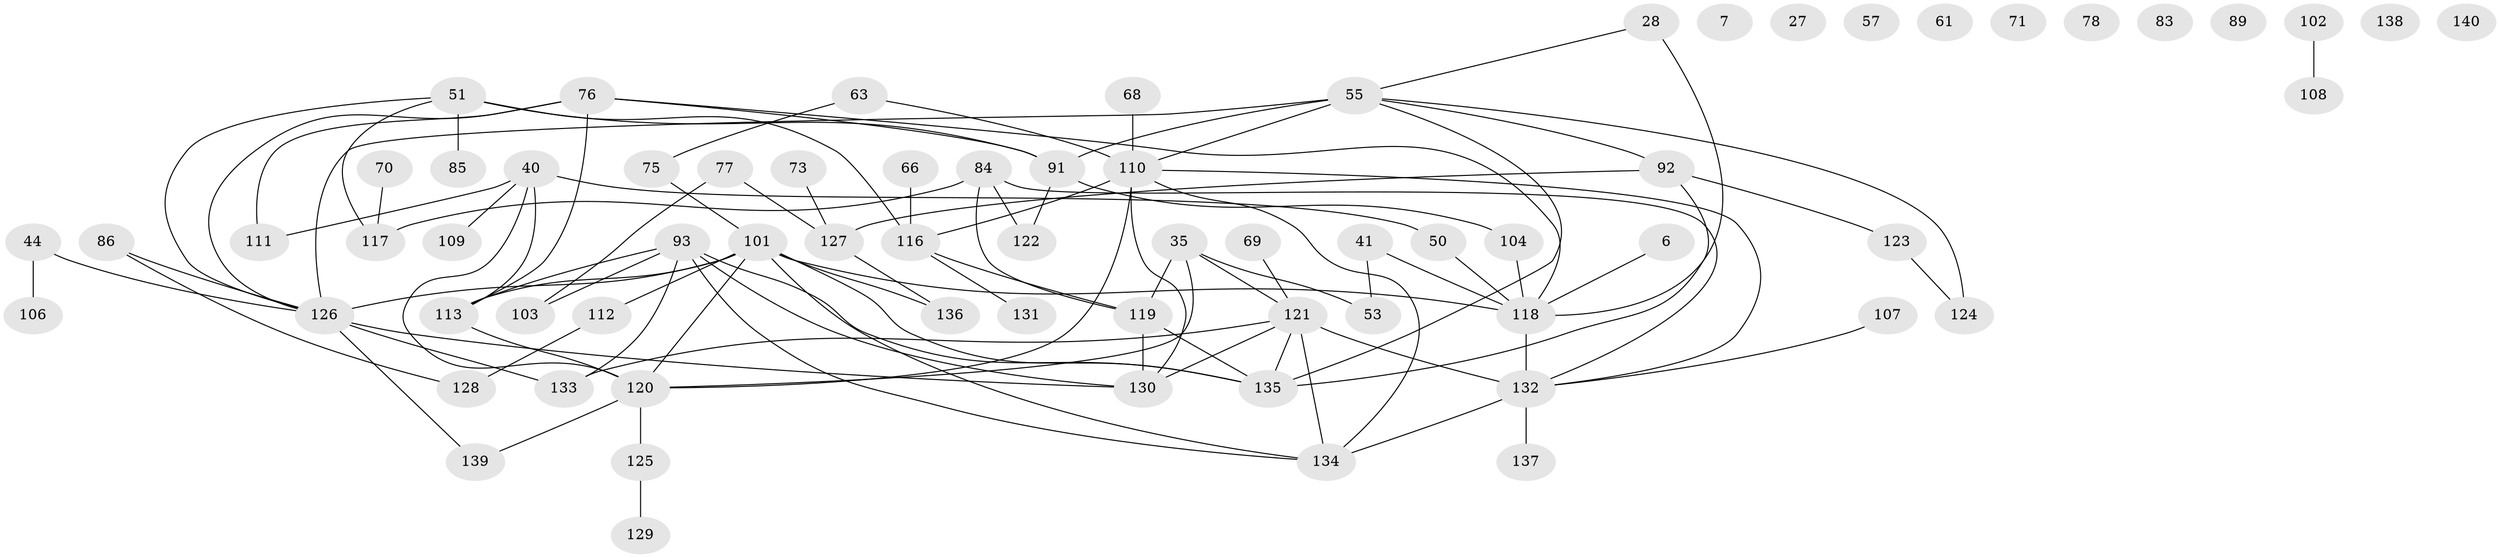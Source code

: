 // original degree distribution, {1: 0.15, 4: 0.15714285714285714, 0: 0.07142857142857142, 3: 0.19285714285714287, 2: 0.3, 8: 0.014285714285714285, 5: 0.09285714285714286, 6: 0.014285714285714285, 7: 0.007142857142857143}
// Generated by graph-tools (version 1.1) at 2025/39/03/09/25 04:39:24]
// undirected, 70 vertices, 98 edges
graph export_dot {
graph [start="1"]
  node [color=gray90,style=filled];
  6;
  7;
  27;
  28;
  35;
  40;
  41;
  44;
  50 [super="+49+10+2"];
  51 [super="+15"];
  53;
  55;
  57;
  61;
  63 [super="+31"];
  66;
  68;
  69;
  70;
  71;
  73;
  75;
  76 [super="+43"];
  77;
  78;
  83;
  84;
  85;
  86;
  89;
  91 [super="+42"];
  92;
  93 [super="+48"];
  101 [super="+56+99+98"];
  102;
  103;
  104;
  106 [super="+5"];
  107;
  108;
  109;
  110 [super="+100"];
  111;
  112 [super="+22"];
  113 [super="+62+90"];
  116 [super="+80"];
  117 [super="+25+95"];
  118 [super="+74"];
  119 [super="+46"];
  120 [super="+20+30+34+105"];
  121 [super="+72+96"];
  122;
  123;
  124;
  125;
  126 [super="+52+29+94"];
  127 [super="+97"];
  128;
  129;
  130 [super="+3"];
  131;
  132 [super="+115+79+114"];
  133;
  134 [super="+47+54"];
  135 [super="+24+58+87"];
  136;
  137;
  138;
  139 [super="+1"];
  140;
  6 -- 118;
  28 -- 55;
  28 -- 118;
  35 -- 53;
  35 -- 121;
  35 -- 120;
  35 -- 119;
  40 -- 109;
  40 -- 111;
  40 -- 50;
  40 -- 113;
  40 -- 120 [weight=2];
  41 -- 53;
  41 -- 118;
  44 -- 106;
  44 -- 126;
  50 -- 118;
  51 -- 85 [weight=2];
  51 -- 117;
  51 -- 91;
  51 -- 126;
  51 -- 116;
  55 -- 91;
  55 -- 92;
  55 -- 110 [weight=2];
  55 -- 124;
  55 -- 135;
  55 -- 126;
  63 -- 75;
  63 -- 110;
  66 -- 116;
  68 -- 110;
  69 -- 121;
  70 -- 117;
  73 -- 127;
  75 -- 101;
  76 -- 91;
  76 -- 126 [weight=2];
  76 -- 113 [weight=2];
  76 -- 111;
  76 -- 118;
  77 -- 103;
  77 -- 127;
  84 -- 119;
  84 -- 122;
  84 -- 117 [weight=2];
  84 -- 132;
  86 -- 128;
  86 -- 126;
  91 -- 104;
  91 -- 122;
  92 -- 123;
  92 -- 127 [weight=2];
  92 -- 135;
  93 -- 103;
  93 -- 113;
  93 -- 130;
  93 -- 133;
  93 -- 135;
  93 -- 134;
  101 -- 135;
  101 -- 113 [weight=2];
  101 -- 126 [weight=3];
  101 -- 134 [weight=2];
  101 -- 136;
  101 -- 112;
  101 -- 118 [weight=3];
  101 -- 120;
  102 -- 108;
  104 -- 118;
  107 -- 132;
  110 -- 120 [weight=2];
  110 -- 130;
  110 -- 132;
  110 -- 134;
  110 -- 116;
  112 -- 128;
  113 -- 120;
  116 -- 119;
  116 -- 131;
  118 -- 132 [weight=4];
  119 -- 130;
  119 -- 135;
  120 -- 125;
  120 -- 139;
  121 -- 130;
  121 -- 134;
  121 -- 135 [weight=2];
  121 -- 132;
  121 -- 133;
  123 -- 124;
  125 -- 129;
  126 -- 130;
  126 -- 133;
  126 -- 139;
  127 -- 136;
  132 -- 137;
  132 -- 134 [weight=2];
}
